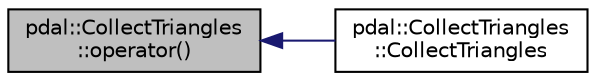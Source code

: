 digraph "pdal::CollectTriangles::operator()"
{
  edge [fontname="Helvetica",fontsize="10",labelfontname="Helvetica",labelfontsize="10"];
  node [fontname="Helvetica",fontsize="10",shape=record];
  rankdir="LR";
  Node1 [label="pdal::CollectTriangles\l::operator()",height=0.2,width=0.4,color="black", fillcolor="grey75", style="filled", fontcolor="black"];
  Node1 -> Node2 [dir="back",color="midnightblue",fontsize="10",style="solid",fontname="Helvetica"];
  Node2 [label="pdal::CollectTriangles\l::CollectTriangles",height=0.2,width=0.4,color="black", fillcolor="white", style="filled",URL="$structpdal_1_1CollectTriangles.html#ab7607de4853a0374fe107fce12e31371"];
}
